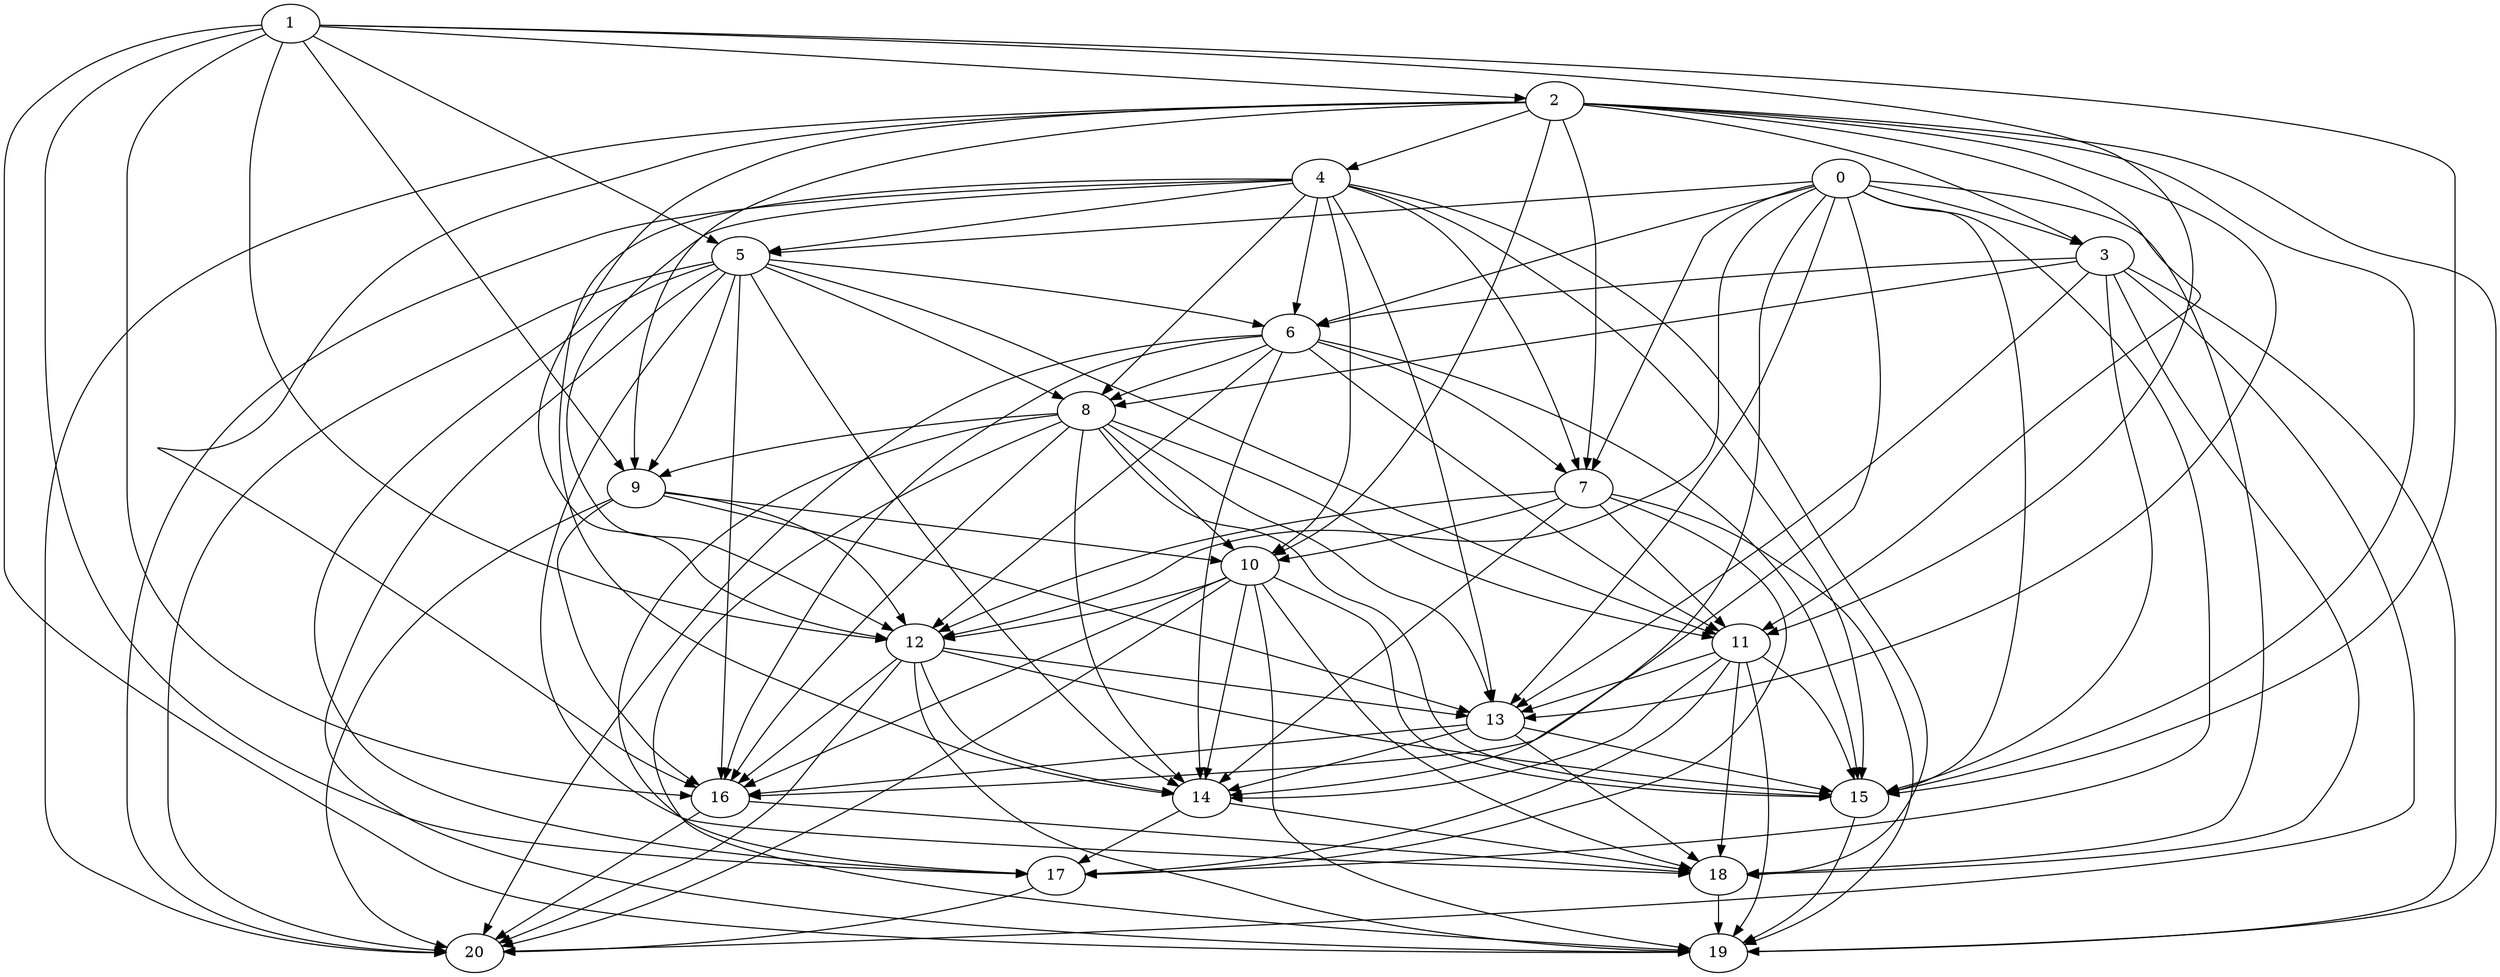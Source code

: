 digraph "Random_Nodes_21_Density_5.62_CCR_10.05_WeightType_Random_Homogeneous-2" {
1 [Weight=6];
2 [Weight=6];
0 [Weight=3];
4 [Weight=4];
3 [Weight=8];
5 [Weight=3];
6 [Weight=4];
8 [Weight=6];
7 [Weight=5];
9 [Weight=6];
11 [Weight=7];
10 [Weight=2];
12 [Weight=6];
13 [Weight=4];
14 [Weight=6];
16 [Weight=2];
17 [Weight=4];
18 [Weight=2];
15 [Weight=6];
19 [Weight=5];
20 [Weight=4];
12 -> 16 [Weight=10];
2 -> 9 [Weight=4];
9 -> 20 [Weight=5];
16 -> 18 [Weight=11];
4 -> 6 [Weight=3];
9 -> 12 [Weight=8];
6 -> 8 [Weight=11];
0 -> 7 [Weight=7];
1 -> 19 [Weight=12];
6 -> 7 [Weight=12];
11 -> 18 [Weight=3];
2 -> 7 [Weight=14];
2 -> 3 [Weight=10];
9 -> 16 [Weight=12];
2 -> 15 [Weight=5];
0 -> 18 [Weight=11];
5 -> 18 [Weight=11];
0 -> 17 [Weight=12];
5 -> 11 [Weight=7];
4 -> 20 [Weight=7];
12 -> 19 [Weight=3];
3 -> 13 [Weight=10];
18 -> 19 [Weight=11];
12 -> 15 [Weight=11];
17 -> 20 [Weight=12];
2 -> 16 [Weight=5];
3 -> 20 [Weight=11];
8 -> 10 [Weight=8];
0 -> 3 [Weight=12];
11 -> 15 [Weight=8];
4 -> 15 [Weight=14];
8 -> 19 [Weight=12];
0 -> 5 [Weight=8];
8 -> 13 [Weight=4];
2 -> 19 [Weight=4];
1 -> 2 [Weight=5];
2 -> 4 [Weight=10];
0 -> 14 [Weight=3];
14 -> 17 [Weight=8];
11 -> 14 [Weight=14];
1 -> 17 [Weight=10];
0 -> 13 [Weight=12];
3 -> 19 [Weight=5];
7 -> 14 [Weight=8];
12 -> 13 [Weight=3];
2 -> 13 [Weight=11];
0 -> 6 [Weight=12];
7 -> 12 [Weight=8];
7 -> 11 [Weight=10];
13 -> 16 [Weight=10];
8 -> 11 [Weight=11];
1 -> 11 [Weight=5];
5 -> 16 [Weight=5];
4 -> 5 [Weight=12];
8 -> 16 [Weight=3];
2 -> 20 [Weight=5];
6 -> 16 [Weight=3];
12 -> 14 [Weight=4];
5 -> 9 [Weight=4];
5 -> 8 [Weight=12];
1 -> 9 [Weight=14];
5 -> 19 [Weight=7];
16 -> 20 [Weight=4];
4 -> 10 [Weight=11];
0 -> 15 [Weight=4];
4 -> 12 [Weight=10];
2 -> 11 [Weight=11];
6 -> 12 [Weight=7];
12 -> 20 [Weight=10];
2 -> 12 [Weight=14];
5 -> 17 [Weight=4];
6 -> 15 [Weight=8];
8 -> 9 [Weight=4];
5 -> 6 [Weight=5];
3 -> 8 [Weight=10];
5 -> 14 [Weight=5];
7 -> 17 [Weight=4];
10 -> 12 [Weight=4];
1 -> 15 [Weight=10];
8 -> 17 [Weight=11];
1 -> 16 [Weight=10];
9 -> 10 [Weight=11];
7 -> 19 [Weight=12];
1 -> 5 [Weight=7];
15 -> 19 [Weight=4];
10 -> 20 [Weight=14];
11 -> 13 [Weight=11];
2 -> 10 [Weight=8];
6 -> 20 [Weight=3];
11 -> 19 [Weight=11];
13 -> 18 [Weight=12];
11 -> 17 [Weight=14];
4 -> 7 [Weight=8];
10 -> 15 [Weight=3];
6 -> 11 [Weight=8];
13 -> 14 [Weight=5];
4 -> 18 [Weight=4];
13 -> 15 [Weight=8];
1 -> 12 [Weight=8];
0 -> 12 [Weight=11];
5 -> 20 [Weight=8];
0 -> 16 [Weight=7];
7 -> 10 [Weight=4];
3 -> 15 [Weight=8];
3 -> 18 [Weight=14];
9 -> 13 [Weight=14];
10 -> 19 [Weight=11];
10 -> 18 [Weight=14];
4 -> 8 [Weight=12];
4 -> 14 [Weight=8];
3 -> 6 [Weight=3];
6 -> 14 [Weight=11];
10 -> 16 [Weight=7];
14 -> 18 [Weight=14];
10 -> 14 [Weight=4];
8 -> 15 [Weight=7];
4 -> 13 [Weight=11];
8 -> 14 [Weight=8];
}
